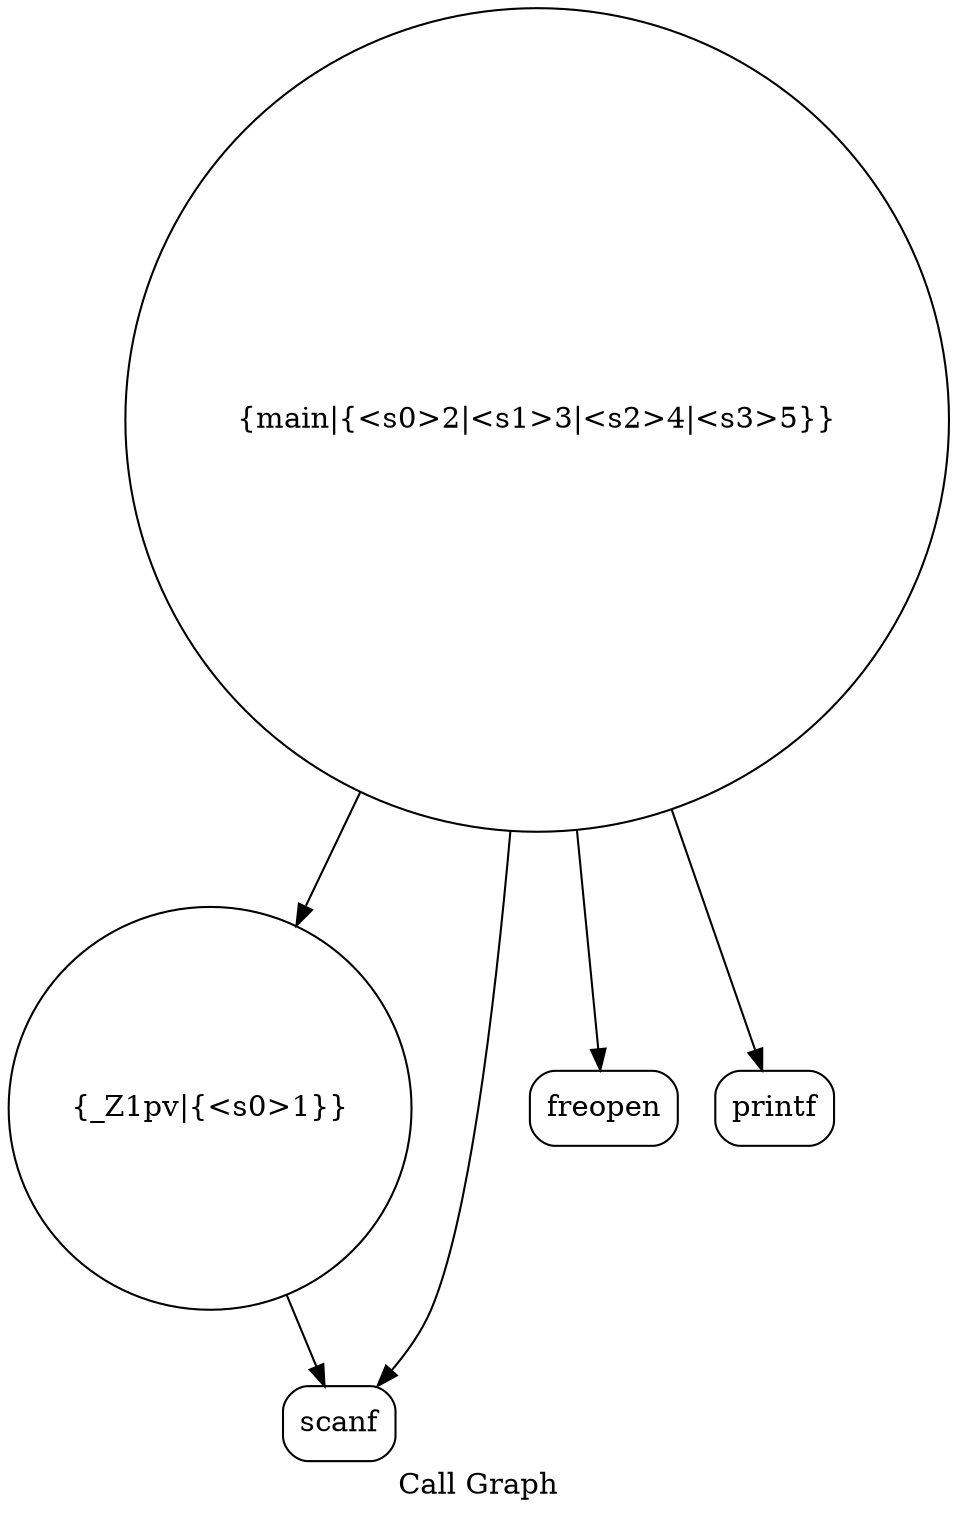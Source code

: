 digraph "Call Graph" {
	label="Call Graph";

	Node0x55bfb4f06c10 [shape=record,shape=circle,label="{_Z1pv|{<s0>1}}"];
	Node0x55bfb4f06c10:s0 -> Node0x55bfb4f070a0[color=black];
	Node0x55bfb4f07120 [shape=record,shape=circle,label="{main|{<s0>2|<s1>3|<s2>4|<s3>5}}"];
	Node0x55bfb4f07120:s0 -> Node0x55bfb4f071a0[color=black];
	Node0x55bfb4f07120:s1 -> Node0x55bfb4f070a0[color=black];
	Node0x55bfb4f07120:s2 -> Node0x55bfb4f06c10[color=black];
	Node0x55bfb4f07120:s3 -> Node0x55bfb4f07220[color=black];
	Node0x55bfb4f07220 [shape=record,shape=Mrecord,label="{printf}"];
	Node0x55bfb4f070a0 [shape=record,shape=Mrecord,label="{scanf}"];
	Node0x55bfb4f071a0 [shape=record,shape=Mrecord,label="{freopen}"];
}
